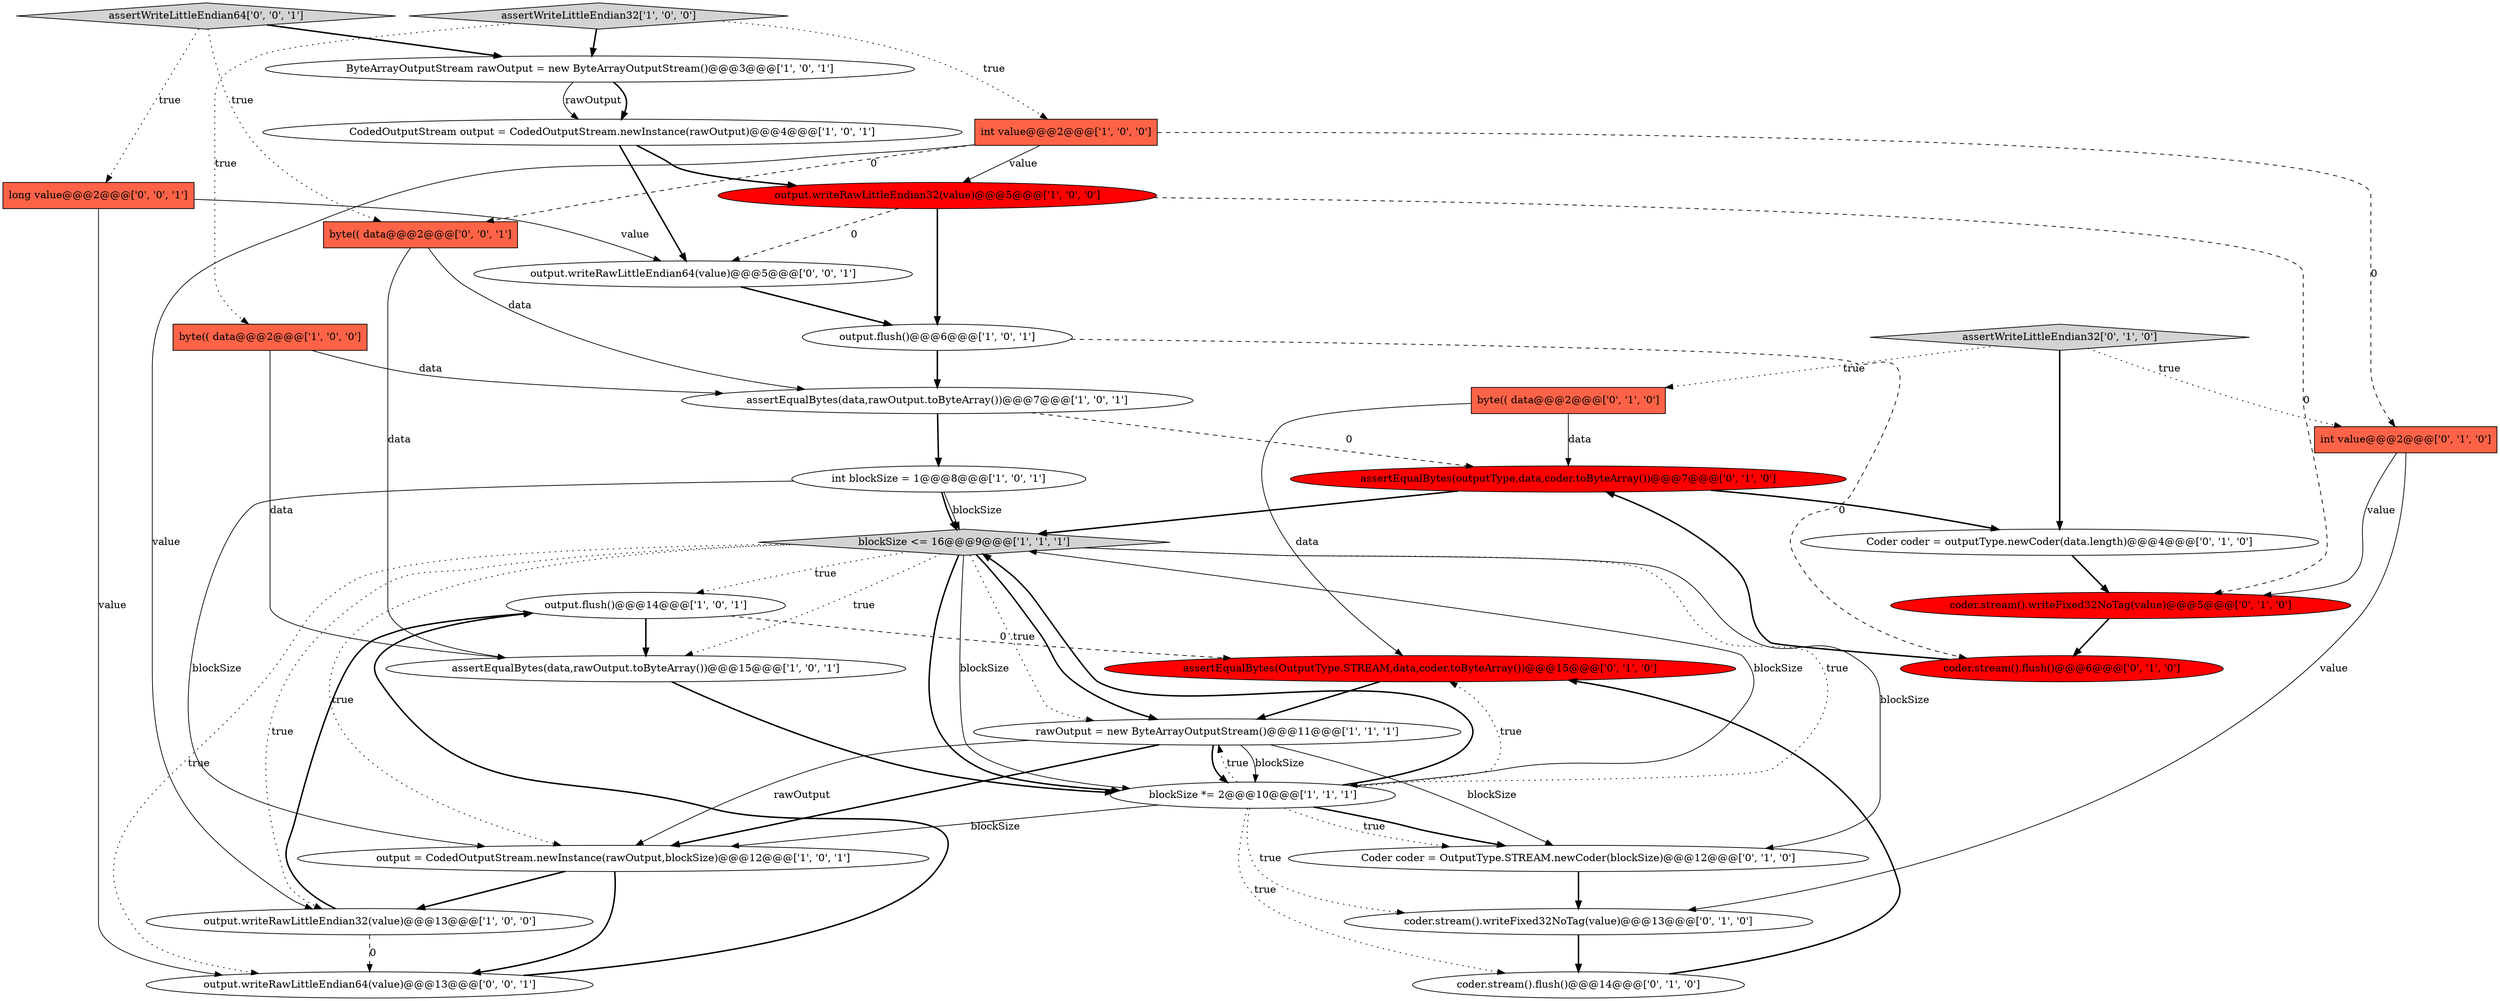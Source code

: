 digraph {
0 [style = filled, label = "output.flush()@@@6@@@['1', '0', '1']", fillcolor = white, shape = ellipse image = "AAA0AAABBB1BBB"];
4 [style = filled, label = "assertEqualBytes(data,rawOutput.toByteArray())@@@7@@@['1', '0', '1']", fillcolor = white, shape = ellipse image = "AAA0AAABBB1BBB"];
1 [style = filled, label = "output.flush()@@@14@@@['1', '0', '1']", fillcolor = white, shape = ellipse image = "AAA0AAABBB1BBB"];
12 [style = filled, label = "blockSize *= 2@@@10@@@['1', '1', '1']", fillcolor = white, shape = ellipse image = "AAA0AAABBB1BBB"];
18 [style = filled, label = "Coder coder = OutputType.STREAM.newCoder(blockSize)@@@12@@@['0', '1', '0']", fillcolor = white, shape = ellipse image = "AAA0AAABBB2BBB"];
20 [style = filled, label = "assertEqualBytes(outputType,data,coder.toByteArray())@@@7@@@['0', '1', '0']", fillcolor = red, shape = ellipse image = "AAA1AAABBB2BBB"];
23 [style = filled, label = "coder.stream().writeFixed32NoTag(value)@@@5@@@['0', '1', '0']", fillcolor = red, shape = ellipse image = "AAA1AAABBB2BBB"];
9 [style = filled, label = "rawOutput = new ByteArrayOutputStream()@@@11@@@['1', '1', '1']", fillcolor = white, shape = ellipse image = "AAA0AAABBB1BBB"];
28 [style = filled, label = "assertWriteLittleEndian64['0', '0', '1']", fillcolor = lightgray, shape = diamond image = "AAA0AAABBB3BBB"];
25 [style = filled, label = "coder.stream().flush()@@@14@@@['0', '1', '0']", fillcolor = white, shape = ellipse image = "AAA0AAABBB2BBB"];
14 [style = filled, label = "output.writeRawLittleEndian32(value)@@@13@@@['1', '0', '0']", fillcolor = white, shape = ellipse image = "AAA0AAABBB1BBB"];
19 [style = filled, label = "Coder coder = outputType.newCoder(data.length)@@@4@@@['0', '1', '0']", fillcolor = white, shape = ellipse image = "AAA0AAABBB2BBB"];
31 [style = filled, label = "byte(( data@@@2@@@['0', '0', '1']", fillcolor = tomato, shape = box image = "AAA0AAABBB3BBB"];
26 [style = filled, label = "assertEqualBytes(OutputType.STREAM,data,coder.toByteArray())@@@15@@@['0', '1', '0']", fillcolor = red, shape = ellipse image = "AAA1AAABBB2BBB"];
8 [style = filled, label = "ByteArrayOutputStream rawOutput = new ByteArrayOutputStream()@@@3@@@['1', '0', '1']", fillcolor = white, shape = ellipse image = "AAA0AAABBB1BBB"];
11 [style = filled, label = "assertWriteLittleEndian32['1', '0', '0']", fillcolor = lightgray, shape = diamond image = "AAA0AAABBB1BBB"];
29 [style = filled, label = "output.writeRawLittleEndian64(value)@@@13@@@['0', '0', '1']", fillcolor = white, shape = ellipse image = "AAA0AAABBB3BBB"];
30 [style = filled, label = "output.writeRawLittleEndian64(value)@@@5@@@['0', '0', '1']", fillcolor = white, shape = ellipse image = "AAA0AAABBB3BBB"];
13 [style = filled, label = "int value@@@2@@@['1', '0', '0']", fillcolor = tomato, shape = box image = "AAA1AAABBB1BBB"];
10 [style = filled, label = "blockSize <= 16@@@9@@@['1', '1', '1']", fillcolor = lightgray, shape = diamond image = "AAA0AAABBB1BBB"];
21 [style = filled, label = "byte(( data@@@2@@@['0', '1', '0']", fillcolor = tomato, shape = box image = "AAA0AAABBB2BBB"];
16 [style = filled, label = "assertWriteLittleEndian32['0', '1', '0']", fillcolor = lightgray, shape = diamond image = "AAA0AAABBB2BBB"];
7 [style = filled, label = "byte(( data@@@2@@@['1', '0', '0']", fillcolor = tomato, shape = box image = "AAA0AAABBB1BBB"];
6 [style = filled, label = "int blockSize = 1@@@8@@@['1', '0', '1']", fillcolor = white, shape = ellipse image = "AAA0AAABBB1BBB"];
15 [style = filled, label = "output.writeRawLittleEndian32(value)@@@5@@@['1', '0', '0']", fillcolor = red, shape = ellipse image = "AAA1AAABBB1BBB"];
22 [style = filled, label = "int value@@@2@@@['0', '1', '0']", fillcolor = tomato, shape = box image = "AAA1AAABBB2BBB"];
24 [style = filled, label = "coder.stream().writeFixed32NoTag(value)@@@13@@@['0', '1', '0']", fillcolor = white, shape = ellipse image = "AAA0AAABBB2BBB"];
3 [style = filled, label = "output = CodedOutputStream.newInstance(rawOutput,blockSize)@@@12@@@['1', '0', '1']", fillcolor = white, shape = ellipse image = "AAA0AAABBB1BBB"];
27 [style = filled, label = "long value@@@2@@@['0', '0', '1']", fillcolor = tomato, shape = box image = "AAA0AAABBB3BBB"];
2 [style = filled, label = "assertEqualBytes(data,rawOutput.toByteArray())@@@15@@@['1', '0', '1']", fillcolor = white, shape = ellipse image = "AAA0AAABBB1BBB"];
17 [style = filled, label = "coder.stream().flush()@@@6@@@['0', '1', '0']", fillcolor = red, shape = ellipse image = "AAA1AAABBB2BBB"];
5 [style = filled, label = "CodedOutputStream output = CodedOutputStream.newInstance(rawOutput)@@@4@@@['1', '0', '1']", fillcolor = white, shape = ellipse image = "AAA0AAABBB1BBB"];
11->7 [style = dotted, label="true"];
13->15 [style = solid, label="value"];
10->12 [style = solid, label="blockSize"];
28->31 [style = dotted, label="true"];
9->12 [style = solid, label="blockSize"];
18->24 [style = bold, label=""];
21->20 [style = solid, label="data"];
10->12 [style = dotted, label="true"];
15->23 [style = dashed, label="0"];
21->26 [style = solid, label="data"];
27->29 [style = solid, label="value"];
7->2 [style = solid, label="data"];
4->6 [style = bold, label=""];
1->26 [style = dashed, label="0"];
3->14 [style = bold, label=""];
9->18 [style = solid, label="blockSize"];
15->30 [style = dashed, label="0"];
10->3 [style = dotted, label="true"];
5->15 [style = bold, label=""];
26->9 [style = bold, label=""];
4->20 [style = dashed, label="0"];
12->18 [style = dotted, label="true"];
6->10 [style = solid, label="blockSize"];
11->13 [style = dotted, label="true"];
16->22 [style = dotted, label="true"];
16->19 [style = bold, label=""];
31->2 [style = solid, label="data"];
10->9 [style = dotted, label="true"];
0->17 [style = dashed, label="0"];
22->23 [style = solid, label="value"];
6->3 [style = solid, label="blockSize"];
14->1 [style = bold, label=""];
2->12 [style = bold, label=""];
20->10 [style = bold, label=""];
10->14 [style = dotted, label="true"];
10->29 [style = dotted, label="true"];
12->26 [style = dotted, label="true"];
10->18 [style = solid, label="blockSize"];
12->10 [style = bold, label=""];
9->3 [style = solid, label="rawOutput"];
8->5 [style = bold, label=""];
13->31 [style = dashed, label="0"];
10->2 [style = dotted, label="true"];
0->4 [style = bold, label=""];
31->4 [style = solid, label="data"];
10->12 [style = bold, label=""];
24->25 [style = bold, label=""];
19->23 [style = bold, label=""];
12->3 [style = solid, label="blockSize"];
15->0 [style = bold, label=""];
6->10 [style = bold, label=""];
25->26 [style = bold, label=""];
22->24 [style = solid, label="value"];
12->18 [style = bold, label=""];
28->8 [style = bold, label=""];
7->4 [style = solid, label="data"];
12->24 [style = dotted, label="true"];
9->3 [style = bold, label=""];
11->8 [style = bold, label=""];
8->5 [style = solid, label="rawOutput"];
23->17 [style = bold, label=""];
16->21 [style = dotted, label="true"];
10->9 [style = bold, label=""];
1->2 [style = bold, label=""];
27->30 [style = solid, label="value"];
9->12 [style = bold, label=""];
13->14 [style = solid, label="value"];
5->30 [style = bold, label=""];
12->10 [style = solid, label="blockSize"];
30->0 [style = bold, label=""];
20->19 [style = bold, label=""];
29->1 [style = bold, label=""];
10->1 [style = dotted, label="true"];
12->9 [style = dotted, label="true"];
28->27 [style = dotted, label="true"];
13->22 [style = dashed, label="0"];
12->25 [style = dotted, label="true"];
3->29 [style = bold, label=""];
14->29 [style = dashed, label="0"];
17->20 [style = bold, label=""];
}
